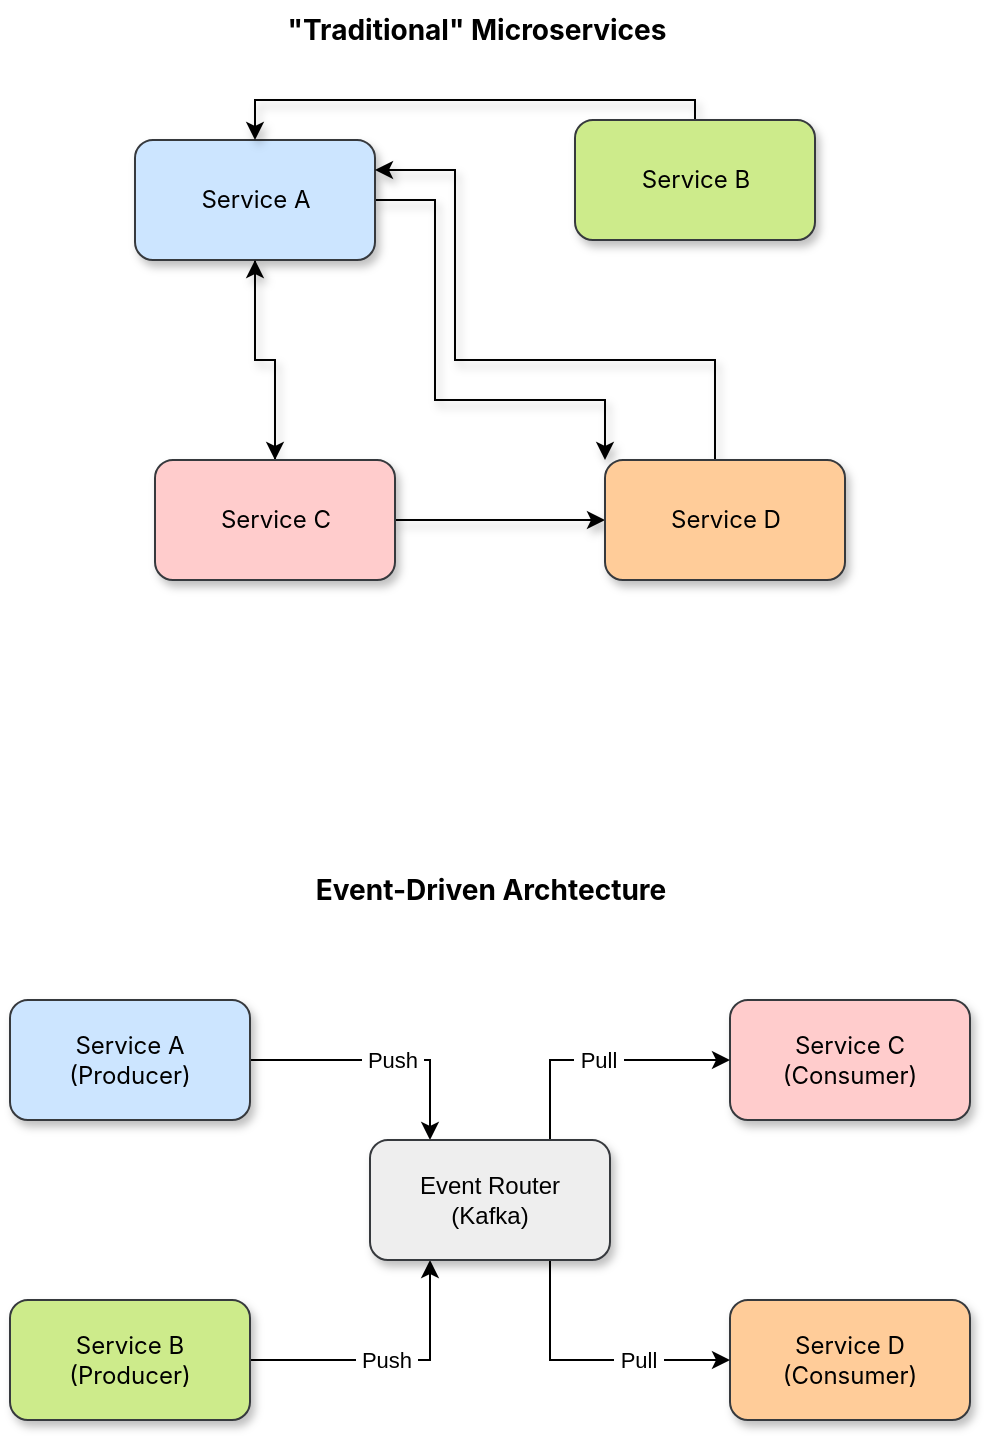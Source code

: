<mxfile version="27.0.5" pages="2">
  <diagram name="EDA" id="bEM5FdG_0KYIYhTPtIja">
    <mxGraphModel dx="1489" dy="1105" grid="1" gridSize="10" guides="1" tooltips="1" connect="1" arrows="1" fold="1" page="1" pageScale="1" pageWidth="850" pageHeight="1100" math="0" shadow="0">
      <root>
        <mxCell id="0" />
        <mxCell id="1" parent="0" />
        <mxCell id="nUJ4KrY5SfV61IZJ1-Id-5" style="edgeStyle=orthogonalEdgeStyle;rounded=0;orthogonalLoop=1;jettySize=auto;html=1;entryX=0;entryY=0;entryDx=0;entryDy=0;shadow=1;fontFamily=Inter;" edge="1" parent="1" source="nUJ4KrY5SfV61IZJ1-Id-1" target="nUJ4KrY5SfV61IZJ1-Id-4">
          <mxGeometry relative="1" as="geometry">
            <Array as="points">
              <mxPoint x="382.5" y="140" />
              <mxPoint x="382.5" y="240" />
              <mxPoint x="467.5" y="240" />
            </Array>
          </mxGeometry>
        </mxCell>
        <mxCell id="nUJ4KrY5SfV61IZJ1-Id-8" style="edgeStyle=orthogonalEdgeStyle;rounded=0;orthogonalLoop=1;jettySize=auto;html=1;fontFamily=Inter;" edge="1" parent="1" source="nUJ4KrY5SfV61IZJ1-Id-1" target="nUJ4KrY5SfV61IZJ1-Id-3">
          <mxGeometry relative="1" as="geometry" />
        </mxCell>
        <mxCell id="nUJ4KrY5SfV61IZJ1-Id-1" value="Service A" style="rounded=1;whiteSpace=wrap;html=1;fillColor=#cce5ff;strokeColor=#36393d;shadow=1;fontFamily=Inter;" vertex="1" parent="1">
          <mxGeometry x="232.5" y="110" width="120" height="60" as="geometry" />
        </mxCell>
        <mxCell id="nUJ4KrY5SfV61IZJ1-Id-6" style="edgeStyle=orthogonalEdgeStyle;rounded=0;orthogonalLoop=1;jettySize=auto;html=1;entryX=0.5;entryY=0;entryDx=0;entryDy=0;shadow=1;fontFamily=Inter;" edge="1" parent="1" source="nUJ4KrY5SfV61IZJ1-Id-2" target="nUJ4KrY5SfV61IZJ1-Id-1">
          <mxGeometry relative="1" as="geometry">
            <Array as="points">
              <mxPoint x="292.5" y="90" />
            </Array>
          </mxGeometry>
        </mxCell>
        <mxCell id="nUJ4KrY5SfV61IZJ1-Id-2" value="Service B" style="rounded=1;whiteSpace=wrap;html=1;fillColor=#cdeb8b;strokeColor=#36393d;shadow=1;fontFamily=Inter;" vertex="1" parent="1">
          <mxGeometry x="452.5" y="100" width="120" height="60" as="geometry" />
        </mxCell>
        <mxCell id="nUJ4KrY5SfV61IZJ1-Id-7" style="edgeStyle=orthogonalEdgeStyle;rounded=0;orthogonalLoop=1;jettySize=auto;html=1;shadow=1;fontFamily=Inter;" edge="1" parent="1" source="nUJ4KrY5SfV61IZJ1-Id-3" target="nUJ4KrY5SfV61IZJ1-Id-4">
          <mxGeometry relative="1" as="geometry" />
        </mxCell>
        <mxCell id="nUJ4KrY5SfV61IZJ1-Id-9" style="edgeStyle=orthogonalEdgeStyle;rounded=0;orthogonalLoop=1;jettySize=auto;html=1;shadow=1;fontFamily=Inter;" edge="1" parent="1" source="nUJ4KrY5SfV61IZJ1-Id-3" target="nUJ4KrY5SfV61IZJ1-Id-1">
          <mxGeometry relative="1" as="geometry" />
        </mxCell>
        <mxCell id="nUJ4KrY5SfV61IZJ1-Id-3" value="Service C" style="rounded=1;whiteSpace=wrap;html=1;fillColor=#ffcccc;strokeColor=#36393d;shadow=1;fontFamily=Inter;" vertex="1" parent="1">
          <mxGeometry x="242.5" y="270" width="120" height="60" as="geometry" />
        </mxCell>
        <mxCell id="nUJ4KrY5SfV61IZJ1-Id-10" style="edgeStyle=orthogonalEdgeStyle;rounded=0;orthogonalLoop=1;jettySize=auto;html=1;entryX=1;entryY=0.25;entryDx=0;entryDy=0;shadow=1;fontFamily=Inter;" edge="1" parent="1" source="nUJ4KrY5SfV61IZJ1-Id-4" target="nUJ4KrY5SfV61IZJ1-Id-1">
          <mxGeometry relative="1" as="geometry">
            <Array as="points">
              <mxPoint x="522.5" y="220" />
              <mxPoint x="392.5" y="220" />
              <mxPoint x="392.5" y="125" />
            </Array>
          </mxGeometry>
        </mxCell>
        <mxCell id="nUJ4KrY5SfV61IZJ1-Id-4" value="Service D" style="rounded=1;whiteSpace=wrap;html=1;fillColor=#ffcc99;strokeColor=#36393d;shadow=1;fontFamily=Inter;" vertex="1" parent="1">
          <mxGeometry x="467.5" y="270" width="120" height="60" as="geometry" />
        </mxCell>
        <mxCell id="nUJ4KrY5SfV61IZJ1-Id-11" value="&quot;Traditional&quot; Microservices" style="text;html=1;align=center;verticalAlign=middle;resizable=0;points=[];autosize=1;strokeColor=none;fillColor=none;fontFamily=Inter;fontSize=14;fontStyle=1" vertex="1" parent="1">
          <mxGeometry x="302.5" y="40" width="200" height="30" as="geometry" />
        </mxCell>
        <mxCell id="nUJ4KrY5SfV61IZJ1-Id-18" style="edgeStyle=orthogonalEdgeStyle;rounded=0;orthogonalLoop=1;jettySize=auto;html=1;entryX=0.25;entryY=0;entryDx=0;entryDy=0;" edge="1" parent="1" source="nUJ4KrY5SfV61IZJ1-Id-13" target="nUJ4KrY5SfV61IZJ1-Id-17">
          <mxGeometry relative="1" as="geometry" />
        </mxCell>
        <mxCell id="nUJ4KrY5SfV61IZJ1-Id-23" value="&amp;nbsp;Push&amp;nbsp;" style="edgeLabel;html=1;align=center;verticalAlign=middle;resizable=0;points=[];" vertex="1" connectable="0" parent="nUJ4KrY5SfV61IZJ1-Id-18">
          <mxGeometry x="0.088" relative="1" as="geometry">
            <mxPoint as="offset" />
          </mxGeometry>
        </mxCell>
        <mxCell id="nUJ4KrY5SfV61IZJ1-Id-13" value="Service A&lt;div&gt;(Producer)&lt;/div&gt;" style="rounded=1;whiteSpace=wrap;html=1;fillColor=#cce5ff;strokeColor=#36393d;shadow=1;fontFamily=Inter;" vertex="1" parent="1">
          <mxGeometry x="170" y="540" width="120" height="60" as="geometry" />
        </mxCell>
        <mxCell id="nUJ4KrY5SfV61IZJ1-Id-19" style="edgeStyle=orthogonalEdgeStyle;rounded=0;orthogonalLoop=1;jettySize=auto;html=1;entryX=0.25;entryY=1;entryDx=0;entryDy=0;" edge="1" parent="1" source="nUJ4KrY5SfV61IZJ1-Id-14" target="nUJ4KrY5SfV61IZJ1-Id-17">
          <mxGeometry relative="1" as="geometry">
            <Array as="points">
              <mxPoint x="380" y="720" />
            </Array>
          </mxGeometry>
        </mxCell>
        <mxCell id="nUJ4KrY5SfV61IZJ1-Id-24" value="&amp;nbsp;Push&amp;nbsp;" style="edgeLabel;html=1;align=center;verticalAlign=middle;resizable=0;points=[];" vertex="1" connectable="0" parent="nUJ4KrY5SfV61IZJ1-Id-19">
          <mxGeometry x="-0.038" relative="1" as="geometry">
            <mxPoint as="offset" />
          </mxGeometry>
        </mxCell>
        <mxCell id="nUJ4KrY5SfV61IZJ1-Id-14" value="Service B&lt;div&gt;(Producer)&lt;/div&gt;" style="rounded=1;whiteSpace=wrap;html=1;fillColor=#cdeb8b;strokeColor=#36393d;shadow=1;fontFamily=Inter;" vertex="1" parent="1">
          <mxGeometry x="170" y="690" width="120" height="60" as="geometry" />
        </mxCell>
        <mxCell id="nUJ4KrY5SfV61IZJ1-Id-15" value="Service C&lt;div&gt;(Consumer)&lt;/div&gt;" style="rounded=1;whiteSpace=wrap;html=1;fillColor=#ffcccc;strokeColor=#36393d;shadow=1;fontFamily=Inter;" vertex="1" parent="1">
          <mxGeometry x="530" y="540" width="120" height="60" as="geometry" />
        </mxCell>
        <mxCell id="nUJ4KrY5SfV61IZJ1-Id-16" value="Service D&lt;div&gt;(Consumer)&lt;/div&gt;" style="rounded=1;whiteSpace=wrap;html=1;fillColor=#ffcc99;strokeColor=#36393d;shadow=1;fontFamily=Inter;" vertex="1" parent="1">
          <mxGeometry x="530" y="690" width="120" height="60" as="geometry" />
        </mxCell>
        <mxCell id="nUJ4KrY5SfV61IZJ1-Id-20" style="edgeStyle=orthogonalEdgeStyle;rounded=0;orthogonalLoop=1;jettySize=auto;html=1;entryX=0;entryY=0.5;entryDx=0;entryDy=0;exitX=0.75;exitY=0;exitDx=0;exitDy=0;" edge="1" parent="1" source="nUJ4KrY5SfV61IZJ1-Id-17" target="nUJ4KrY5SfV61IZJ1-Id-15">
          <mxGeometry relative="1" as="geometry" />
        </mxCell>
        <mxCell id="nUJ4KrY5SfV61IZJ1-Id-25" value="&amp;nbsp;Pull&amp;nbsp;" style="edgeLabel;html=1;align=center;verticalAlign=middle;resizable=0;points=[];" vertex="1" connectable="0" parent="nUJ4KrY5SfV61IZJ1-Id-20">
          <mxGeometry x="-0.013" relative="1" as="geometry">
            <mxPoint as="offset" />
          </mxGeometry>
        </mxCell>
        <mxCell id="nUJ4KrY5SfV61IZJ1-Id-21" style="edgeStyle=orthogonalEdgeStyle;rounded=0;orthogonalLoop=1;jettySize=auto;html=1;entryX=0;entryY=0.5;entryDx=0;entryDy=0;exitX=0.75;exitY=1;exitDx=0;exitDy=0;" edge="1" parent="1" source="nUJ4KrY5SfV61IZJ1-Id-17" target="nUJ4KrY5SfV61IZJ1-Id-16">
          <mxGeometry relative="1" as="geometry">
            <Array as="points">
              <mxPoint x="440" y="720" />
            </Array>
          </mxGeometry>
        </mxCell>
        <mxCell id="nUJ4KrY5SfV61IZJ1-Id-26" value="&amp;nbsp;Pull&amp;nbsp;" style="edgeLabel;html=1;align=center;verticalAlign=middle;resizable=0;points=[];" vertex="1" connectable="0" parent="nUJ4KrY5SfV61IZJ1-Id-21">
          <mxGeometry x="0.333" relative="1" as="geometry">
            <mxPoint as="offset" />
          </mxGeometry>
        </mxCell>
        <mxCell id="nUJ4KrY5SfV61IZJ1-Id-17" value="Event Router&lt;div&gt;(Kafka)&lt;/div&gt;" style="rounded=1;whiteSpace=wrap;html=1;fillColor=#eeeeee;strokeColor=#36393d;shadow=1;glass=0;" vertex="1" parent="1">
          <mxGeometry x="350" y="610" width="120" height="60" as="geometry" />
        </mxCell>
        <mxCell id="nUJ4KrY5SfV61IZJ1-Id-22" value="Event-Driven Archtecture" style="text;html=1;align=center;verticalAlign=middle;resizable=0;points=[];autosize=1;strokeColor=none;fillColor=none;fontFamily=Inter;fontStyle=1;fontSize=14;" vertex="1" parent="1">
          <mxGeometry x="315" y="470" width="190" height="30" as="geometry" />
        </mxCell>
      </root>
    </mxGraphModel>
  </diagram>
  <diagram id="pZarhxtP7W6fwbt6XOhd" name="Case Study with Quarkus">
    <mxGraphModel dx="657" dy="488" grid="1" gridSize="10" guides="1" tooltips="1" connect="1" arrows="1" fold="1" page="1" pageScale="1" pageWidth="850" pageHeight="1100" math="0" shadow="0">
      <root>
        <mxCell id="0" />
        <mxCell id="1" parent="0" />
        <mxCell id="9gaD4bHTw_B2vx2BDri4-14" value="" style="rounded=0;whiteSpace=wrap;html=1;shadow=1;dashed=1;fillColor=#eeeeee;strokeColor=#36393d;" vertex="1" parent="1">
          <mxGeometry x="518.52" y="182" width="210" height="330" as="geometry" />
        </mxCell>
        <mxCell id="9gaD4bHTw_B2vx2BDri4-16" style="edgeStyle=orthogonalEdgeStyle;rounded=0;orthogonalLoop=1;jettySize=auto;html=1;entryX=0;entryY=0.5;entryDx=0;entryDy=0;shadow=1;flowAnimation=1;" edge="1" parent="1" source="9gaD4bHTw_B2vx2BDri4-1" target="9gaD4bHTw_B2vx2BDri4-13">
          <mxGeometry relative="1" as="geometry" />
        </mxCell>
        <mxCell id="9gaD4bHTw_B2vx2BDri4-1" value="" style="image;aspect=fixed;html=1;points=[];align=center;fontSize=12;image=img/lib/azure2/other/Azure_Monitor_Dashboard.svg;shadow=1;" vertex="1" parent="1">
          <mxGeometry x="121" y="199.4" width="101.04" height="93.91" as="geometry" />
        </mxCell>
        <mxCell id="9gaD4bHTw_B2vx2BDri4-17" style="edgeStyle=orthogonalEdgeStyle;rounded=0;orthogonalLoop=1;jettySize=auto;html=1;shadow=1;flowAnimation=1;" edge="1" parent="1" source="9gaD4bHTw_B2vx2BDri4-13" target="9gaD4bHTw_B2vx2BDri4-4">
          <mxGeometry relative="1" as="geometry" />
        </mxCell>
        <mxCell id="9gaD4bHTw_B2vx2BDri4-13" value="" style="shape=image;verticalLabelPosition=bottom;labelBackgroundColor=default;verticalAlign=top;aspect=fixed;imageAspect=0;image=https://cdn-icons-png.flaticon.com/512/17704/17704138.png;shadow=1;" vertex="1" parent="1">
          <mxGeometry x="316.52" y="196.4" width="100" height="100" as="geometry" />
        </mxCell>
        <mxCell id="9gaD4bHTw_B2vx2BDri4-19" style="edgeStyle=orthogonalEdgeStyle;rounded=0;orthogonalLoop=1;jettySize=auto;html=1;flowAnimation=1;shadow=1;" edge="1" parent="1" source="9gaD4bHTw_B2vx2BDri4-4" target="9gaD4bHTw_B2vx2BDri4-15">
          <mxGeometry relative="1" as="geometry">
            <Array as="points">
              <mxPoint x="646.52" y="329.4" />
              <mxPoint x="646.52" y="329.4" />
            </Array>
          </mxGeometry>
        </mxCell>
        <mxCell id="9gaD4bHTw_B2vx2BDri4-4" value="" style="shape=image;verticalLabelPosition=bottom;labelBackgroundColor=default;verticalAlign=top;aspect=fixed;imageAspect=0;image=https://quarkus.io/assets/images/brand/quarkus_icon_1024px_default.png;shadow=1;" vertex="1" parent="1">
          <mxGeometry x="576.52" y="199.4" width="94" height="94" as="geometry" />
        </mxCell>
        <mxCell id="9gaD4bHTw_B2vx2BDri4-20" style="edgeStyle=orthogonalEdgeStyle;rounded=0;orthogonalLoop=1;jettySize=auto;html=1;shadow=1;flowAnimation=1;" edge="1" parent="1" source="9gaD4bHTw_B2vx2BDri4-15" target="9gaD4bHTw_B2vx2BDri4-4">
          <mxGeometry relative="1" as="geometry">
            <Array as="points">
              <mxPoint x="606.52" y="339.4" />
              <mxPoint x="606.52" y="339.4" />
            </Array>
          </mxGeometry>
        </mxCell>
        <mxCell id="9gaD4bHTw_B2vx2BDri4-15" value="" style="image;aspect=fixed;html=1;points=[];align=center;fontSize=12;image=img/lib/azure2/databases/Azure_Database_MariaDB_Server.svg;shadow=1;" vertex="1" parent="1">
          <mxGeometry x="580" y="368.37" width="86.27" height="115.03" as="geometry" />
        </mxCell>
        <mxCell id="9gaD4bHTw_B2vx2BDri4-21" value="HTTP&lt;div&gt;POST&lt;/div&gt;" style="text;html=1;align=center;verticalAlign=middle;resizable=0;points=[];autosize=1;strokeColor=none;fillColor=none;fontFamily=Inter;textShadow=1;" vertex="1" parent="1">
          <mxGeometry x="336.52" y="296.4" width="60" height="40" as="geometry" />
        </mxCell>
        <mxCell id="9gaD4bHTw_B2vx2BDri4-22" value="WRK" style="text;html=1;align=center;verticalAlign=middle;resizable=0;points=[];autosize=1;strokeColor=none;fillColor=none;fontFamily=Inter;textShadow=1;" vertex="1" parent="1">
          <mxGeometry x="146.52" y="312" width="50" height="30" as="geometry" />
        </mxCell>
        <mxCell id="9gaD4bHTw_B2vx2BDri4-23" value="Case Study: CRUD workload" style="text;html=1;align=center;verticalAlign=middle;resizable=0;points=[];autosize=1;strokeColor=none;fillColor=none;fontStyle=1;fontSize=18;fontFamily=Inter;shadow=1;textShadow=1;" vertex="1" parent="1">
          <mxGeometry x="271" y="60" width="270" height="40" as="geometry" />
        </mxCell>
        <mxCell id="9gaD4bHTw_B2vx2BDri4-24" value="Quarkus Application" style="text;html=1;align=center;verticalAlign=middle;resizable=0;points=[];autosize=1;strokeColor=none;fillColor=none;fontFamily=Inter;textShadow=1;" vertex="1" parent="1">
          <mxGeometry x="551.52" y="140" width="140" height="30" as="geometry" />
        </mxCell>
      </root>
    </mxGraphModel>
  </diagram>
</mxfile>
